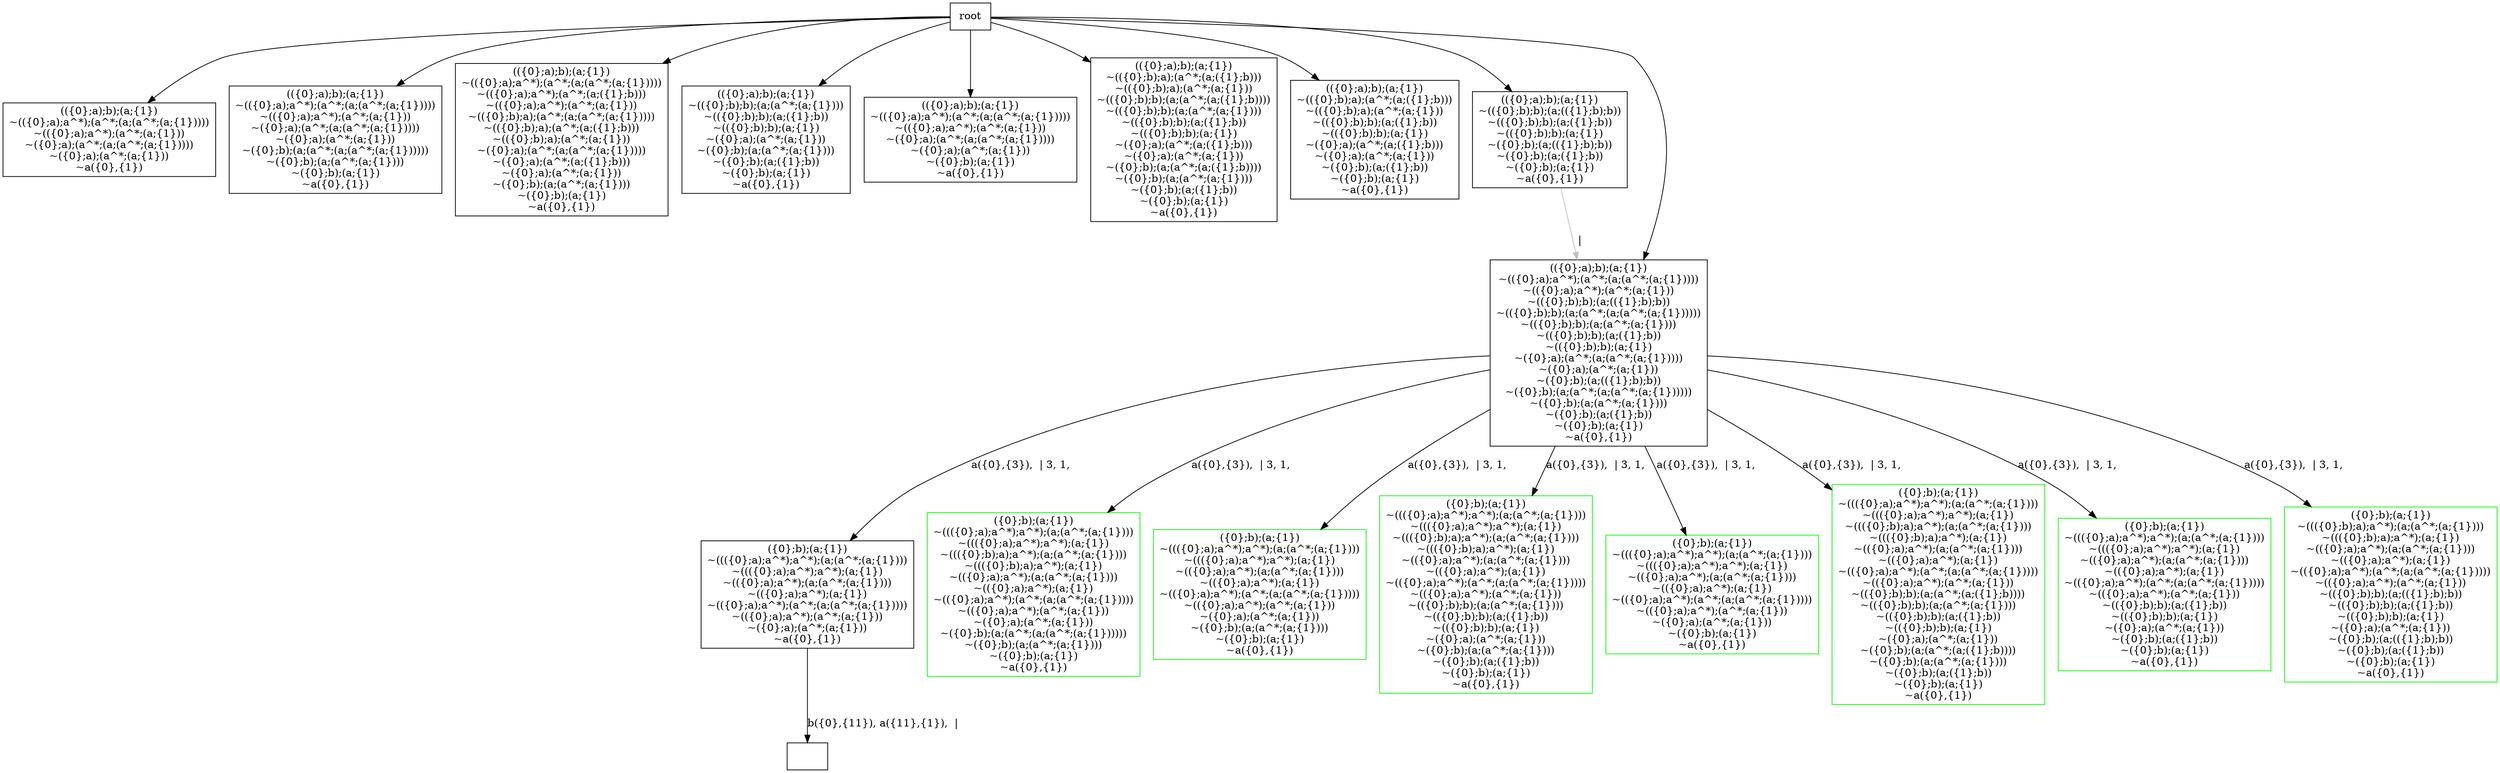 digraph {
node[shape="box"]
N0x12e308e10[tooltip="887157150912280744

", label="(({0};a);b);(a;{1})
~(({0};a);a^*);(a^*;(a;(a^*;(a;{1}))))
~(({0};a);a^*);(a^*;(a;{1}))
~({0};a);(a^*;(a;(a^*;(a;{1}))))
~({0};a);(a^*;(a;{1}))
~a({0},{1})
"];
root -> N0x12e308e10;
N0x12e307360[tooltip="1743352756242358131

", label="(({0};a);b);(a;{1})
~(({0};a);a^*);(a^*;(a;(a^*;(a;{1}))))
~(({0};a);a^*);(a^*;(a;{1}))
~({0};a);(a^*;(a;(a^*;(a;{1}))))
~({0};a);(a^*;(a;{1}))
~({0};b);(a;(a^*;(a;(a^*;(a;{1})))))
~({0};b);(a;(a^*;(a;{1})))
~({0};b);(a;{1})
~a({0},{1})
"];
root -> N0x12e307360;
N0x12e310880[tooltip="15774054892722269019

", label="(({0};a);b);(a;{1})
~(({0};a);a^*);(a^*;(a;(a^*;(a;{1}))))
~(({0};a);a^*);(a^*;(a;({1};b)))
~(({0};a);a^*);(a^*;(a;{1}))
~(({0};b);a);(a^*;(a;(a^*;(a;{1}))))
~(({0};b);a);(a^*;(a;({1};b)))
~(({0};b);a);(a^*;(a;{1}))
~({0};a);(a^*;(a;(a^*;(a;{1}))))
~({0};a);(a^*;(a;({1};b)))
~({0};a);(a^*;(a;{1}))
~({0};b);(a;(a^*;(a;{1})))
~({0};b);(a;{1})
~a({0},{1})
"];
root -> N0x12e310880;
N0x12e307610[tooltip="9979127431927092440

", label="(({0};a);b);(a;{1})
~(({0};b);b);(a;(a^*;(a;{1})))
~(({0};b);b);(a;({1};b))
~(({0};b);b);(a;{1})
~({0};a);(a^*;(a;{1}))
~({0};b);(a;(a^*;(a;{1})))
~({0};b);(a;({1};b))
~({0};b);(a;{1})
~a({0},{1})
"];
root -> N0x12e307610;
N0x12e304b60[tooltip="10504424988371497115

", label="(({0};a);b);(a;{1})
~(({0};a);a^*);(a^*;(a;(a^*;(a;{1}))))
~(({0};a);a^*);(a^*;(a;{1}))
~({0};a);(a^*;(a;(a^*;(a;{1}))))
~({0};a);(a^*;(a;{1}))
~({0};b);(a;{1})
~a({0},{1})
"];
root -> N0x12e304b60;
N0x12e316730[tooltip="10446042047969526023

", label="(({0};a);b);(a;{1})
~(({0};b);a);(a^*;(a;({1};b)))
~(({0};b);a);(a^*;(a;{1}))
~(({0};b);b);(a;(a^*;(a;({1};b))))
~(({0};b);b);(a;(a^*;(a;{1})))
~(({0};b);b);(a;({1};b))
~(({0};b);b);(a;{1})
~({0};a);(a^*;(a;({1};b)))
~({0};a);(a^*;(a;{1}))
~({0};b);(a;(a^*;(a;({1};b))))
~({0};b);(a;(a^*;(a;{1})))
~({0};b);(a;({1};b))
~({0};b);(a;{1})
~a({0},{1})
"];
root -> N0x12e316730;
N0x12e309100[tooltip="6337626356446820843

", label="(({0};a);b);(a;{1})
~(({0};b);a);(a^*;(a;({1};b)))
~(({0};b);a);(a^*;(a;{1}))
~(({0};b);b);(a;({1};b))
~(({0};b);b);(a;{1})
~({0};a);(a^*;(a;({1};b)))
~({0};a);(a^*;(a;{1}))
~({0};b);(a;({1};b))
~({0};b);(a;{1})
~a({0},{1})
"];
root -> N0x12e309100;
N0x12e30d180[tooltip="12658766524913390261

", label="(({0};a);b);(a;{1})
~(({0};b);b);(a;(({1};b);b))
~(({0};b);b);(a;({1};b))
~(({0};b);b);(a;{1})
~({0};b);(a;(({1};b);b))
~({0};b);(a;({1};b))
~({0};b);(a;{1})
~a({0},{1})
"];
N0x12e30d180 -> N0x12e41bf10[color="grey", label =" | 
"];
N0x12e41bf10[tooltip="5857117427723182801

", label="(({0};a);b);(a;{1})
~(({0};a);a^*);(a^*;(a;(a^*;(a;{1}))))
~(({0};a);a^*);(a^*;(a;{1}))
~(({0};b);b);(a;(({1};b);b))
~(({0};b);b);(a;(a^*;(a;(a^*;(a;{1})))))
~(({0};b);b);(a;(a^*;(a;{1})))
~(({0};b);b);(a;({1};b))
~(({0};b);b);(a;{1})
~({0};a);(a^*;(a;(a^*;(a;{1}))))
~({0};a);(a^*;(a;{1}))
~({0};b);(a;(({1};b);b))
~({0};b);(a;(a^*;(a;(a^*;(a;{1})))))
~({0};b);(a;(a^*;(a;{1})))
~({0};b);(a;({1};b))
~({0};b);(a;{1})
~a({0},{1})
"];
N0x12e41bf10 -> N0x12e5305b0[label ="a({0},{3}),  | 3, 1, 
"];
N0x12e41bf10 -> N0x12e304e50[label ="a({0},{3}),  | 3, 1, 
"];
N0x12e41bf10 -> N0x12e2099b0[label ="a({0},{3}),  | 3, 1, 
"];
N0x12e41bf10 -> N0x12e2139c0[label ="a({0},{3}),  | 3, 1, 
"];
N0x12e41bf10 -> N0x12ce0e290[label ="a({0},{3}),  | 3, 1, 
"];
N0x12e41bf10 -> N0x12e322480[label ="a({0},{3}),  | 3, 1, 
"];
N0x12e41bf10 -> N0x12ce12c30[label ="a({0},{3}),  | 3, 1, 
"];
N0x12e41bf10 -> N0x12e31e0c0[label ="a({0},{3}),  | 3, 1, 
"];
N0x12e5305b0[tooltip="1828254796037308570

", label="({0};b);(a;{1})
~((({0};a);a^*);a^*);(a;(a^*;(a;{1})))
~((({0};a);a^*);a^*);(a;{1})
~(({0};a);a^*);(a;(a^*;(a;{1})))
~(({0};a);a^*);(a;{1})
~(({0};a);a^*);(a^*;(a;(a^*;(a;{1}))))
~(({0};a);a^*);(a^*;(a;{1}))
~({0};a);(a^*;(a;{1}))
~a({0},{1})
"];
N0x12e5305b0 -> N0x12ce075e0[label ="b({0},{11}), a({11},{1}),  | 
"];
N0x12ce075e0[tooltip="0

", label=""];
N0x12e304e50[tooltip="17825220710313769660

", label="({0};b);(a;{1})
~((({0};a);a^*);a^*);(a;(a^*;(a;{1})))
~((({0};a);a^*);a^*);(a;{1})
~((({0};b);a);a^*);(a;(a^*;(a;{1})))
~((({0};b);a);a^*);(a;{1})
~(({0};a);a^*);(a;(a^*;(a;{1})))
~(({0};a);a^*);(a;{1})
~(({0};a);a^*);(a^*;(a;(a^*;(a;{1}))))
~(({0};a);a^*);(a^*;(a;{1}))
~({0};a);(a^*;(a;{1}))
~({0};b);(a;(a^*;(a;(a^*;(a;{1})))))
~({0};b);(a;(a^*;(a;{1})))
~({0};b);(a;{1})
~a({0},{1})
", color=green];
N0x12e2099b0[tooltip="9860231539795912202

", label="({0};b);(a;{1})
~((({0};a);a^*);a^*);(a;(a^*;(a;{1})))
~((({0};a);a^*);a^*);(a;{1})
~(({0};a);a^*);(a;(a^*;(a;{1})))
~(({0};a);a^*);(a;{1})
~(({0};a);a^*);(a^*;(a;(a^*;(a;{1}))))
~(({0};a);a^*);(a^*;(a;{1}))
~({0};a);(a^*;(a;{1}))
~({0};b);(a;(a^*;(a;{1})))
~({0};b);(a;{1})
~a({0},{1})
", color=green];
N0x12e2139c0[tooltip="14941128264041606418

", label="({0};b);(a;{1})
~((({0};a);a^*);a^*);(a;(a^*;(a;{1})))
~((({0};a);a^*);a^*);(a;{1})
~((({0};b);a);a^*);(a;(a^*;(a;{1})))
~((({0};b);a);a^*);(a;{1})
~(({0};a);a^*);(a;(a^*;(a;{1})))
~(({0};a);a^*);(a;{1})
~(({0};a);a^*);(a^*;(a;(a^*;(a;{1}))))
~(({0};a);a^*);(a^*;(a;{1}))
~(({0};b);b);(a;(a^*;(a;{1})))
~(({0};b);b);(a;({1};b))
~(({0};b);b);(a;{1})
~({0};a);(a^*;(a;{1}))
~({0};b);(a;(a^*;(a;{1})))
~({0};b);(a;({1};b))
~({0};b);(a;{1})
~a({0},{1})
", color=green];
N0x12ce0e290[tooltip="10890991182663281403

", label="({0};b);(a;{1})
~((({0};a);a^*);a^*);(a;(a^*;(a;{1})))
~((({0};a);a^*);a^*);(a;{1})
~(({0};a);a^*);(a;(a^*;(a;{1})))
~(({0};a);a^*);(a;{1})
~(({0};a);a^*);(a^*;(a;(a^*;(a;{1}))))
~(({0};a);a^*);(a^*;(a;{1}))
~({0};a);(a^*;(a;{1}))
~({0};b);(a;{1})
~a({0},{1})
", color=green];
N0x12e322480[tooltip="7071078785720266232

", label="({0};b);(a;{1})
~((({0};a);a^*);a^*);(a;(a^*;(a;{1})))
~((({0};a);a^*);a^*);(a;{1})
~((({0};b);a);a^*);(a;(a^*;(a;{1})))
~((({0};b);a);a^*);(a;{1})
~(({0};a);a^*);(a;(a^*;(a;{1})))
~(({0};a);a^*);(a;{1})
~(({0};a);a^*);(a^*;(a;(a^*;(a;{1}))))
~(({0};a);a^*);(a^*;(a;{1}))
~(({0};b);b);(a;(a^*;(a;({1};b))))
~(({0};b);b);(a;(a^*;(a;{1})))
~(({0};b);b);(a;({1};b))
~(({0};b);b);(a;{1})
~({0};a);(a^*;(a;{1}))
~({0};b);(a;(a^*;(a;({1};b))))
~({0};b);(a;(a^*;(a;{1})))
~({0};b);(a;({1};b))
~({0};b);(a;{1})
~a({0},{1})
", color=green];
N0x12ce12c30[tooltip="15881802923937795792

", label="({0};b);(a;{1})
~((({0};a);a^*);a^*);(a;(a^*;(a;{1})))
~((({0};a);a^*);a^*);(a;{1})
~(({0};a);a^*);(a;(a^*;(a;{1})))
~(({0};a);a^*);(a;{1})
~(({0};a);a^*);(a^*;(a;(a^*;(a;{1}))))
~(({0};a);a^*);(a^*;(a;{1}))
~(({0};b);b);(a;({1};b))
~(({0};b);b);(a;{1})
~({0};a);(a^*;(a;{1}))
~({0};b);(a;({1};b))
~({0};b);(a;{1})
~a({0},{1})
", color=green];
N0x12e31e0c0[tooltip="14322176174923836135

", label="({0};b);(a;{1})
~((({0};b);a);a^*);(a;(a^*;(a;{1})))
~((({0};b);a);a^*);(a;{1})
~(({0};a);a^*);(a;(a^*;(a;{1})))
~(({0};a);a^*);(a;{1})
~(({0};a);a^*);(a^*;(a;(a^*;(a;{1}))))
~(({0};a);a^*);(a^*;(a;{1}))
~(({0};b);b);(a;(({1};b);b))
~(({0};b);b);(a;({1};b))
~(({0};b);b);(a;{1})
~({0};a);(a^*;(a;{1}))
~({0};b);(a;(({1};b);b))
~({0};b);(a;({1};b))
~({0};b);(a;{1})
~a({0},{1})
", color=green];
root -> N0x12e30d180;
root -> N0x12e41bf10;
}

